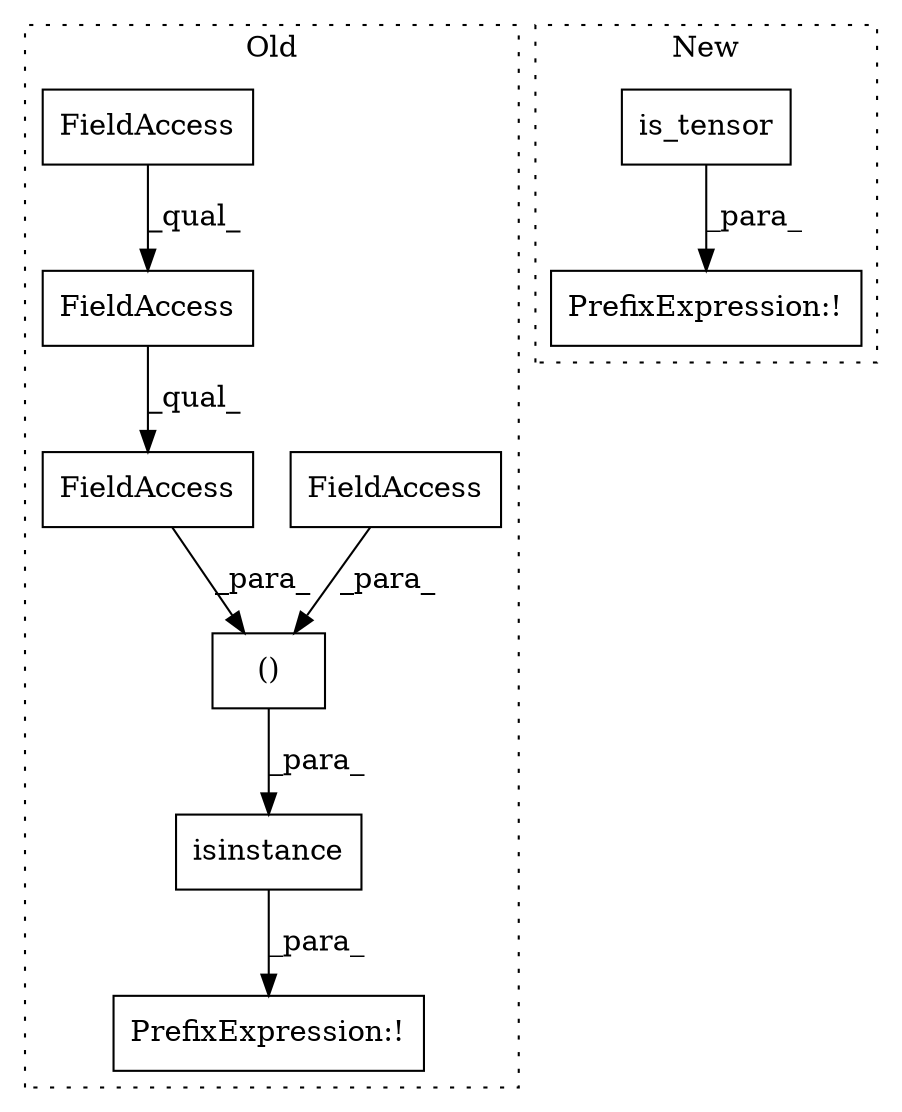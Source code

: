 digraph G {
subgraph cluster0 {
1 [label="isinstance" a="32" s="8941,9095" l="11,2" shape="box"];
3 [label="PrefixExpression:!" a="38" s="8940" l="1" shape="box"];
4 [label="()" a="106" s="8959" l="136" shape="box"];
6 [label="FieldAccess" a="22" s="9068" l="27" shape="box"];
7 [label="FieldAccess" a="22" s="9031" l="24" shape="box"];
8 [label="FieldAccess" a="22" s="9068" l="18" shape="box"];
9 [label="FieldAccess" a="22" s="9068" l="8" shape="box"];
label = "Old";
style="dotted";
}
subgraph cluster1 {
2 [label="is_tensor" a="32" s="8941,8952" l="10,1" shape="box"];
5 [label="PrefixExpression:!" a="38" s="8940" l="1" shape="box"];
label = "New";
style="dotted";
}
1 -> 3 [label="_para_"];
2 -> 5 [label="_para_"];
4 -> 1 [label="_para_"];
6 -> 4 [label="_para_"];
7 -> 4 [label="_para_"];
8 -> 6 [label="_qual_"];
9 -> 8 [label="_qual_"];
}